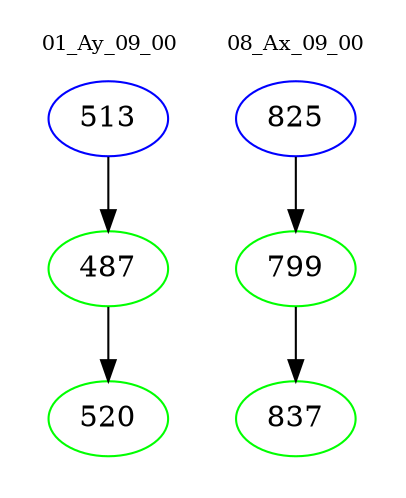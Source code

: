 digraph{
subgraph cluster_0 {
color = white
label = "01_Ay_09_00";
fontsize=10;
T0_513 [label="513", color="blue"]
T0_513 -> T0_487 [color="black"]
T0_487 [label="487", color="green"]
T0_487 -> T0_520 [color="black"]
T0_520 [label="520", color="green"]
}
subgraph cluster_1 {
color = white
label = "08_Ax_09_00";
fontsize=10;
T1_825 [label="825", color="blue"]
T1_825 -> T1_799 [color="black"]
T1_799 [label="799", color="green"]
T1_799 -> T1_837 [color="black"]
T1_837 [label="837", color="green"]
}
}
